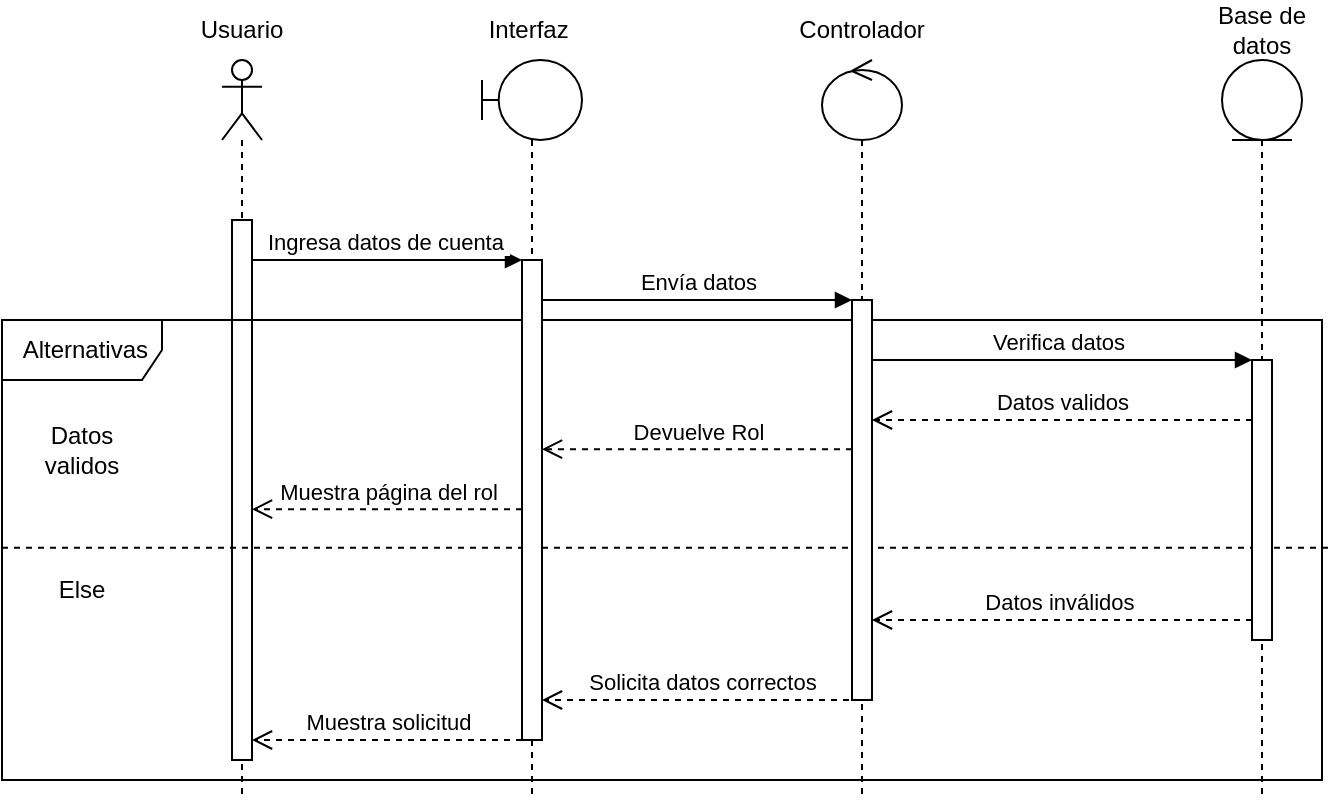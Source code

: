 <mxfile version="21.8.1" type="github">
  <diagram name="Página-1" id="8AgH-L5KLS1Z7VCSSrDz">
    <mxGraphModel dx="1445" dy="726" grid="1" gridSize="10" guides="1" tooltips="1" connect="1" arrows="1" fold="1" page="1" pageScale="1" pageWidth="827" pageHeight="1169" math="0" shadow="0">
      <root>
        <mxCell id="0" />
        <mxCell id="1" parent="0" />
        <mxCell id="p4ydb3gXFqHdxh-GW8dJ-11" value="" style="shape=umlLifeline;perimeter=lifelinePerimeter;whiteSpace=wrap;html=1;container=1;dropTarget=0;collapsible=0;recursiveResize=0;outlineConnect=0;portConstraint=eastwest;newEdgeStyle={&quot;edgeStyle&quot;:&quot;elbowEdgeStyle&quot;,&quot;elbow&quot;:&quot;vertical&quot;,&quot;curved&quot;:0,&quot;rounded&quot;:0};participant=umlActor;" parent="1" vertex="1">
          <mxGeometry x="130" y="50" width="20" height="370" as="geometry" />
        </mxCell>
        <mxCell id="lUzUKtXt2Yx9XOsX4QFW-9" value="" style="html=1;points=[[0,0,0,0,5],[0,1,0,0,-5],[1,0,0,0,5],[1,1,0,0,-5]];perimeter=orthogonalPerimeter;outlineConnect=0;targetShapes=umlLifeline;portConstraint=eastwest;newEdgeStyle={&quot;curved&quot;:0,&quot;rounded&quot;:0};" vertex="1" parent="p4ydb3gXFqHdxh-GW8dJ-11">
          <mxGeometry x="5" y="80" width="10" height="270" as="geometry" />
        </mxCell>
        <mxCell id="lUzUKtXt2Yx9XOsX4QFW-2" value="Ingresa datos de cuenta&amp;nbsp;" style="html=1;verticalAlign=bottom;endArrow=block;curved=0;rounded=0;" edge="1" parent="1" target="lUzUKtXt2Yx9XOsX4QFW-14">
          <mxGeometry width="80" relative="1" as="geometry">
            <mxPoint x="145.0" y="150" as="sourcePoint" />
            <mxPoint x="285" y="150" as="targetPoint" />
          </mxGeometry>
        </mxCell>
        <mxCell id="lUzUKtXt2Yx9XOsX4QFW-3" value="Envía datos" style="html=1;verticalAlign=bottom;endArrow=block;curved=0;rounded=0;" edge="1" parent="1">
          <mxGeometry width="80" relative="1" as="geometry">
            <mxPoint x="290" y="170" as="sourcePoint" />
            <mxPoint x="445" y="170" as="targetPoint" />
          </mxGeometry>
        </mxCell>
        <mxCell id="lUzUKtXt2Yx9XOsX4QFW-6" value="Verifica datos" style="html=1;verticalAlign=bottom;endArrow=block;curved=0;rounded=0;" edge="1" parent="1" target="lUzUKtXt2Yx9XOsX4QFW-21">
          <mxGeometry x="0.004" width="80" relative="1" as="geometry">
            <mxPoint x="449.667" y="200" as="sourcePoint" />
            <mxPoint x="649.5" y="200" as="targetPoint" />
            <Array as="points">
              <mxPoint x="550" y="200" />
            </Array>
            <mxPoint as="offset" />
          </mxGeometry>
        </mxCell>
        <mxCell id="lUzUKtXt2Yx9XOsX4QFW-8" value="&amp;nbsp;Alternativas" style="shape=umlFrame;whiteSpace=wrap;html=1;pointerEvents=0;width=80;height=30;" vertex="1" parent="1">
          <mxGeometry x="20" y="180" width="660" height="230" as="geometry" />
        </mxCell>
        <mxCell id="lUzUKtXt2Yx9XOsX4QFW-11" value="" style="endArrow=none;dashed=1;html=1;rounded=0;entryX=1.008;entryY=0.495;entryDx=0;entryDy=0;entryPerimeter=0;exitX=0;exitY=0.495;exitDx=0;exitDy=0;exitPerimeter=0;" edge="1" parent="1" source="lUzUKtXt2Yx9XOsX4QFW-8" target="lUzUKtXt2Yx9XOsX4QFW-8">
          <mxGeometry width="50" height="50" relative="1" as="geometry">
            <mxPoint x="460" y="270" as="sourcePoint" />
            <mxPoint x="510" y="220" as="targetPoint" />
          </mxGeometry>
        </mxCell>
        <mxCell id="lUzUKtXt2Yx9XOsX4QFW-12" value="Usuario" style="text;html=1;strokeColor=none;fillColor=none;align=center;verticalAlign=middle;whiteSpace=wrap;rounded=0;" vertex="1" parent="1">
          <mxGeometry x="110" y="20" width="60" height="30" as="geometry" />
        </mxCell>
        <mxCell id="lUzUKtXt2Yx9XOsX4QFW-13" value="" style="shape=umlLifeline;perimeter=lifelinePerimeter;whiteSpace=wrap;html=1;container=1;dropTarget=0;collapsible=0;recursiveResize=0;outlineConnect=0;portConstraint=eastwest;newEdgeStyle={&quot;curved&quot;:0,&quot;rounded&quot;:0};participant=umlBoundary;" vertex="1" parent="1">
          <mxGeometry x="260" y="50" width="50" height="370" as="geometry" />
        </mxCell>
        <mxCell id="lUzUKtXt2Yx9XOsX4QFW-14" value="" style="html=1;points=[[0,0,0,0,5],[0,1,0,0,-5],[1,0,0,0,5],[1,1,0,0,-5]];perimeter=orthogonalPerimeter;outlineConnect=0;targetShapes=umlLifeline;portConstraint=eastwest;newEdgeStyle={&quot;curved&quot;:0,&quot;rounded&quot;:0};" vertex="1" parent="lUzUKtXt2Yx9XOsX4QFW-13">
          <mxGeometry x="20" y="100" width="10" height="240" as="geometry" />
        </mxCell>
        <mxCell id="lUzUKtXt2Yx9XOsX4QFW-15" value="Interfaz&amp;nbsp;" style="text;html=1;strokeColor=none;fillColor=none;align=center;verticalAlign=middle;whiteSpace=wrap;rounded=0;" vertex="1" parent="1">
          <mxGeometry x="255" y="20" width="60" height="30" as="geometry" />
        </mxCell>
        <mxCell id="lUzUKtXt2Yx9XOsX4QFW-16" value="" style="shape=umlLifeline;perimeter=lifelinePerimeter;whiteSpace=wrap;html=1;container=1;dropTarget=0;collapsible=0;recursiveResize=0;outlineConnect=0;portConstraint=eastwest;newEdgeStyle={&quot;curved&quot;:0,&quot;rounded&quot;:0};participant=umlControl;" vertex="1" parent="1">
          <mxGeometry x="430" y="50" width="40" height="370" as="geometry" />
        </mxCell>
        <mxCell id="lUzUKtXt2Yx9XOsX4QFW-20" value="" style="html=1;points=[[0,0,0,0,5],[0,1,0,0,-5],[1,0,0,0,5],[1,1,0,0,-5]];perimeter=orthogonalPerimeter;outlineConnect=0;targetShapes=umlLifeline;portConstraint=eastwest;newEdgeStyle={&quot;curved&quot;:0,&quot;rounded&quot;:0};" vertex="1" parent="lUzUKtXt2Yx9XOsX4QFW-16">
          <mxGeometry x="15" y="120" width="10" height="200" as="geometry" />
        </mxCell>
        <mxCell id="lUzUKtXt2Yx9XOsX4QFW-17" value="Controlador" style="text;html=1;strokeColor=none;fillColor=none;align=center;verticalAlign=middle;whiteSpace=wrap;rounded=0;" vertex="1" parent="1">
          <mxGeometry x="420" y="20" width="60" height="30" as="geometry" />
        </mxCell>
        <mxCell id="lUzUKtXt2Yx9XOsX4QFW-18" value="" style="shape=umlLifeline;perimeter=lifelinePerimeter;whiteSpace=wrap;html=1;container=1;dropTarget=0;collapsible=0;recursiveResize=0;outlineConnect=0;portConstraint=eastwest;newEdgeStyle={&quot;curved&quot;:0,&quot;rounded&quot;:0};participant=umlEntity;" vertex="1" parent="1">
          <mxGeometry x="630" y="50" width="40" height="370" as="geometry" />
        </mxCell>
        <mxCell id="lUzUKtXt2Yx9XOsX4QFW-21" value="" style="html=1;points=[[0,0,0,0,5],[0,1,0,0,-5],[1,0,0,0,5],[1,1,0,0,-5]];perimeter=orthogonalPerimeter;outlineConnect=0;targetShapes=umlLifeline;portConstraint=eastwest;newEdgeStyle={&quot;curved&quot;:0,&quot;rounded&quot;:0};" vertex="1" parent="lUzUKtXt2Yx9XOsX4QFW-18">
          <mxGeometry x="15" y="150" width="10" height="140" as="geometry" />
        </mxCell>
        <mxCell id="lUzUKtXt2Yx9XOsX4QFW-19" value="Base de datos" style="text;html=1;strokeColor=none;fillColor=none;align=center;verticalAlign=middle;whiteSpace=wrap;rounded=0;" vertex="1" parent="1">
          <mxGeometry x="620" y="20" width="60" height="30" as="geometry" />
        </mxCell>
        <mxCell id="lUzUKtXt2Yx9XOsX4QFW-22" value="Datos validos" style="text;html=1;strokeColor=none;fillColor=none;align=center;verticalAlign=middle;whiteSpace=wrap;rounded=0;" vertex="1" parent="1">
          <mxGeometry x="30" y="230" width="60" height="30" as="geometry" />
        </mxCell>
        <mxCell id="lUzUKtXt2Yx9XOsX4QFW-23" value="Else" style="text;html=1;strokeColor=none;fillColor=none;align=center;verticalAlign=middle;whiteSpace=wrap;rounded=0;" vertex="1" parent="1">
          <mxGeometry x="30" y="300" width="60" height="30" as="geometry" />
        </mxCell>
        <mxCell id="lUzUKtXt2Yx9XOsX4QFW-24" value="Muestra página del rol" style="html=1;verticalAlign=bottom;endArrow=open;dashed=1;endSize=8;curved=0;rounded=0;" edge="1" parent="1">
          <mxGeometry relative="1" as="geometry">
            <mxPoint x="280" y="274.58" as="sourcePoint" />
            <mxPoint x="145" y="274.58" as="targetPoint" />
          </mxGeometry>
        </mxCell>
        <mxCell id="lUzUKtXt2Yx9XOsX4QFW-25" value="Devuelve Rol" style="html=1;verticalAlign=bottom;endArrow=open;dashed=1;endSize=8;curved=0;rounded=0;" edge="1" parent="1">
          <mxGeometry relative="1" as="geometry">
            <mxPoint x="445" y="244.58" as="sourcePoint" />
            <mxPoint x="290" y="244.58" as="targetPoint" />
          </mxGeometry>
        </mxCell>
        <mxCell id="lUzUKtXt2Yx9XOsX4QFW-26" value="Datos validos" style="html=1;verticalAlign=bottom;endArrow=open;dashed=1;endSize=8;curved=0;rounded=0;" edge="1" parent="1">
          <mxGeometry relative="1" as="geometry">
            <mxPoint x="645" y="230" as="sourcePoint" />
            <mxPoint x="455" y="230" as="targetPoint" />
          </mxGeometry>
        </mxCell>
        <mxCell id="lUzUKtXt2Yx9XOsX4QFW-27" value="Muestra solicitud" style="html=1;verticalAlign=bottom;endArrow=open;dashed=1;endSize=8;curved=0;rounded=0;" edge="1" parent="1">
          <mxGeometry relative="1" as="geometry">
            <mxPoint x="280" y="390" as="sourcePoint" />
            <mxPoint x="145" y="390" as="targetPoint" />
            <mxPoint as="offset" />
          </mxGeometry>
        </mxCell>
        <mxCell id="lUzUKtXt2Yx9XOsX4QFW-28" value="Solicita datos correctos" style="html=1;verticalAlign=bottom;endArrow=open;dashed=1;endSize=8;curved=0;rounded=0;" edge="1" parent="1">
          <mxGeometry relative="1" as="geometry">
            <mxPoint x="449.5" y="370" as="sourcePoint" />
            <mxPoint x="290" y="370" as="targetPoint" />
          </mxGeometry>
        </mxCell>
        <mxCell id="lUzUKtXt2Yx9XOsX4QFW-29" value="Datos inválidos&amp;nbsp;" style="html=1;verticalAlign=bottom;endArrow=open;dashed=1;endSize=8;curved=0;rounded=0;" edge="1" parent="1">
          <mxGeometry relative="1" as="geometry">
            <mxPoint x="645" y="330" as="sourcePoint" />
            <mxPoint x="455" y="330" as="targetPoint" />
          </mxGeometry>
        </mxCell>
      </root>
    </mxGraphModel>
  </diagram>
</mxfile>
